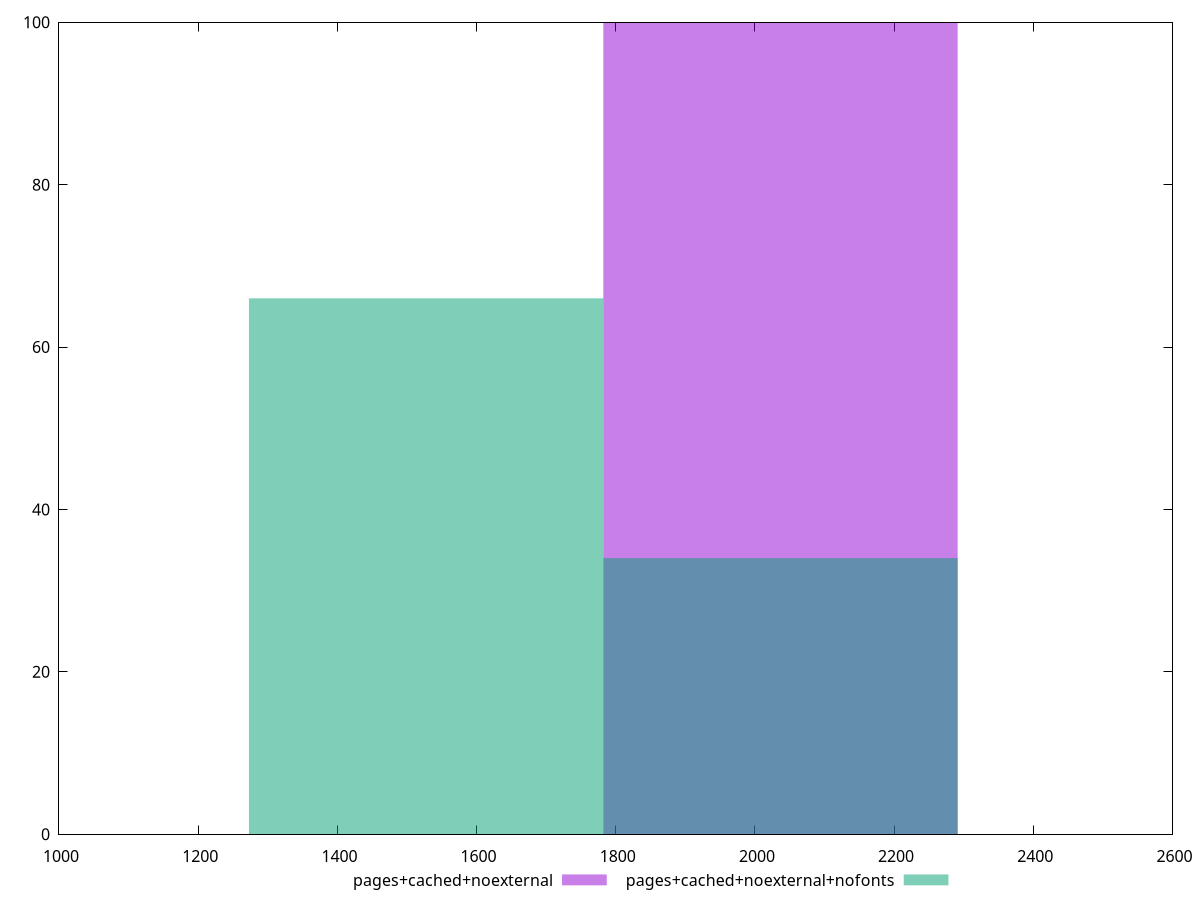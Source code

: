 reset
set terminal svg size 640, 500 enhanced background rgb 'white'
set output "reprap/first-contentful-paint/comparison/histogram/5_vs_6.svg"

$pagesCachedNoexternal <<EOF
2036.7089222051493 100
EOF

$pagesCachedNoexternalNofonts <<EOF
1527.531691653862 66
2036.7089222051493 34
EOF

set key outside below
set boxwidth 509.1772305512873
set yrange [0:100]
set style fill transparent solid 0.5 noborder

plot \
  $pagesCachedNoexternal title "pages+cached+noexternal" with boxes, \
  $pagesCachedNoexternalNofonts title "pages+cached+noexternal+nofonts" with boxes, \


reset